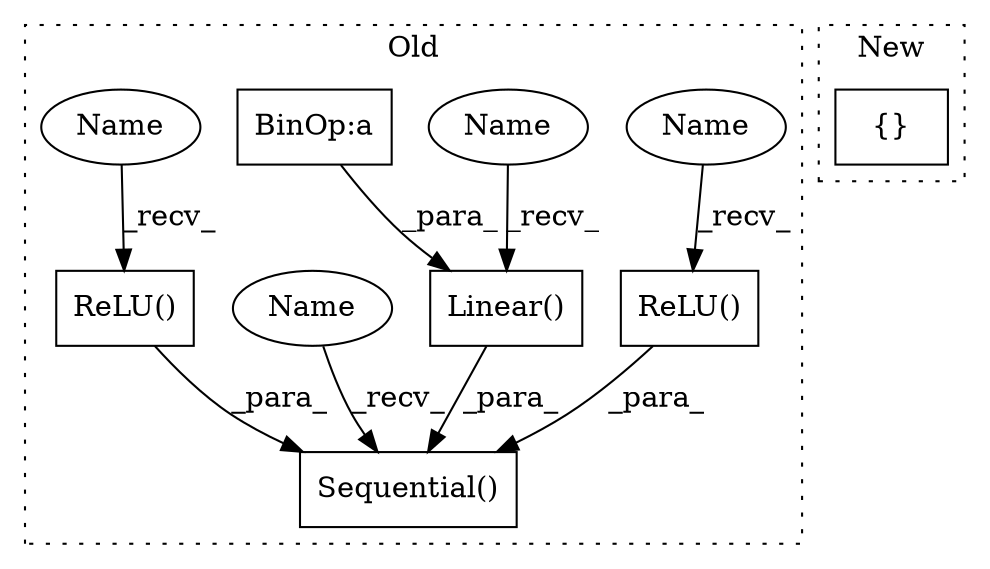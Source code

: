 digraph G {
subgraph cluster0 {
1 [label="ReLU()" a="75" s="2728" l="9" shape="box"];
3 [label="Sequential()" a="75" s="2634,2966" l="27,10" shape="box"];
4 [label="ReLU()" a="75" s="2820" l="9" shape="box"];
5 [label="Linear()" a="75" s="2661,2713" l="10,1" shape="box"];
6 [label="BinOp:a" a="82" s="2711" l="1" shape="box"];
7 [label="Name" a="87" s="2728" l="2" shape="ellipse"];
8 [label="Name" a="87" s="2661" l="2" shape="ellipse"];
9 [label="Name" a="87" s="2634" l="2" shape="ellipse"];
10 [label="Name" a="87" s="2820" l="2" shape="ellipse"];
label = "Old";
style="dotted";
}
subgraph cluster1 {
2 [label="{}" a="59" s="3180,3218" l="1,0" shape="box"];
label = "New";
style="dotted";
}
1 -> 3 [label="_para_"];
4 -> 3 [label="_para_"];
5 -> 3 [label="_para_"];
6 -> 5 [label="_para_"];
7 -> 1 [label="_recv_"];
8 -> 5 [label="_recv_"];
9 -> 3 [label="_recv_"];
10 -> 4 [label="_recv_"];
}